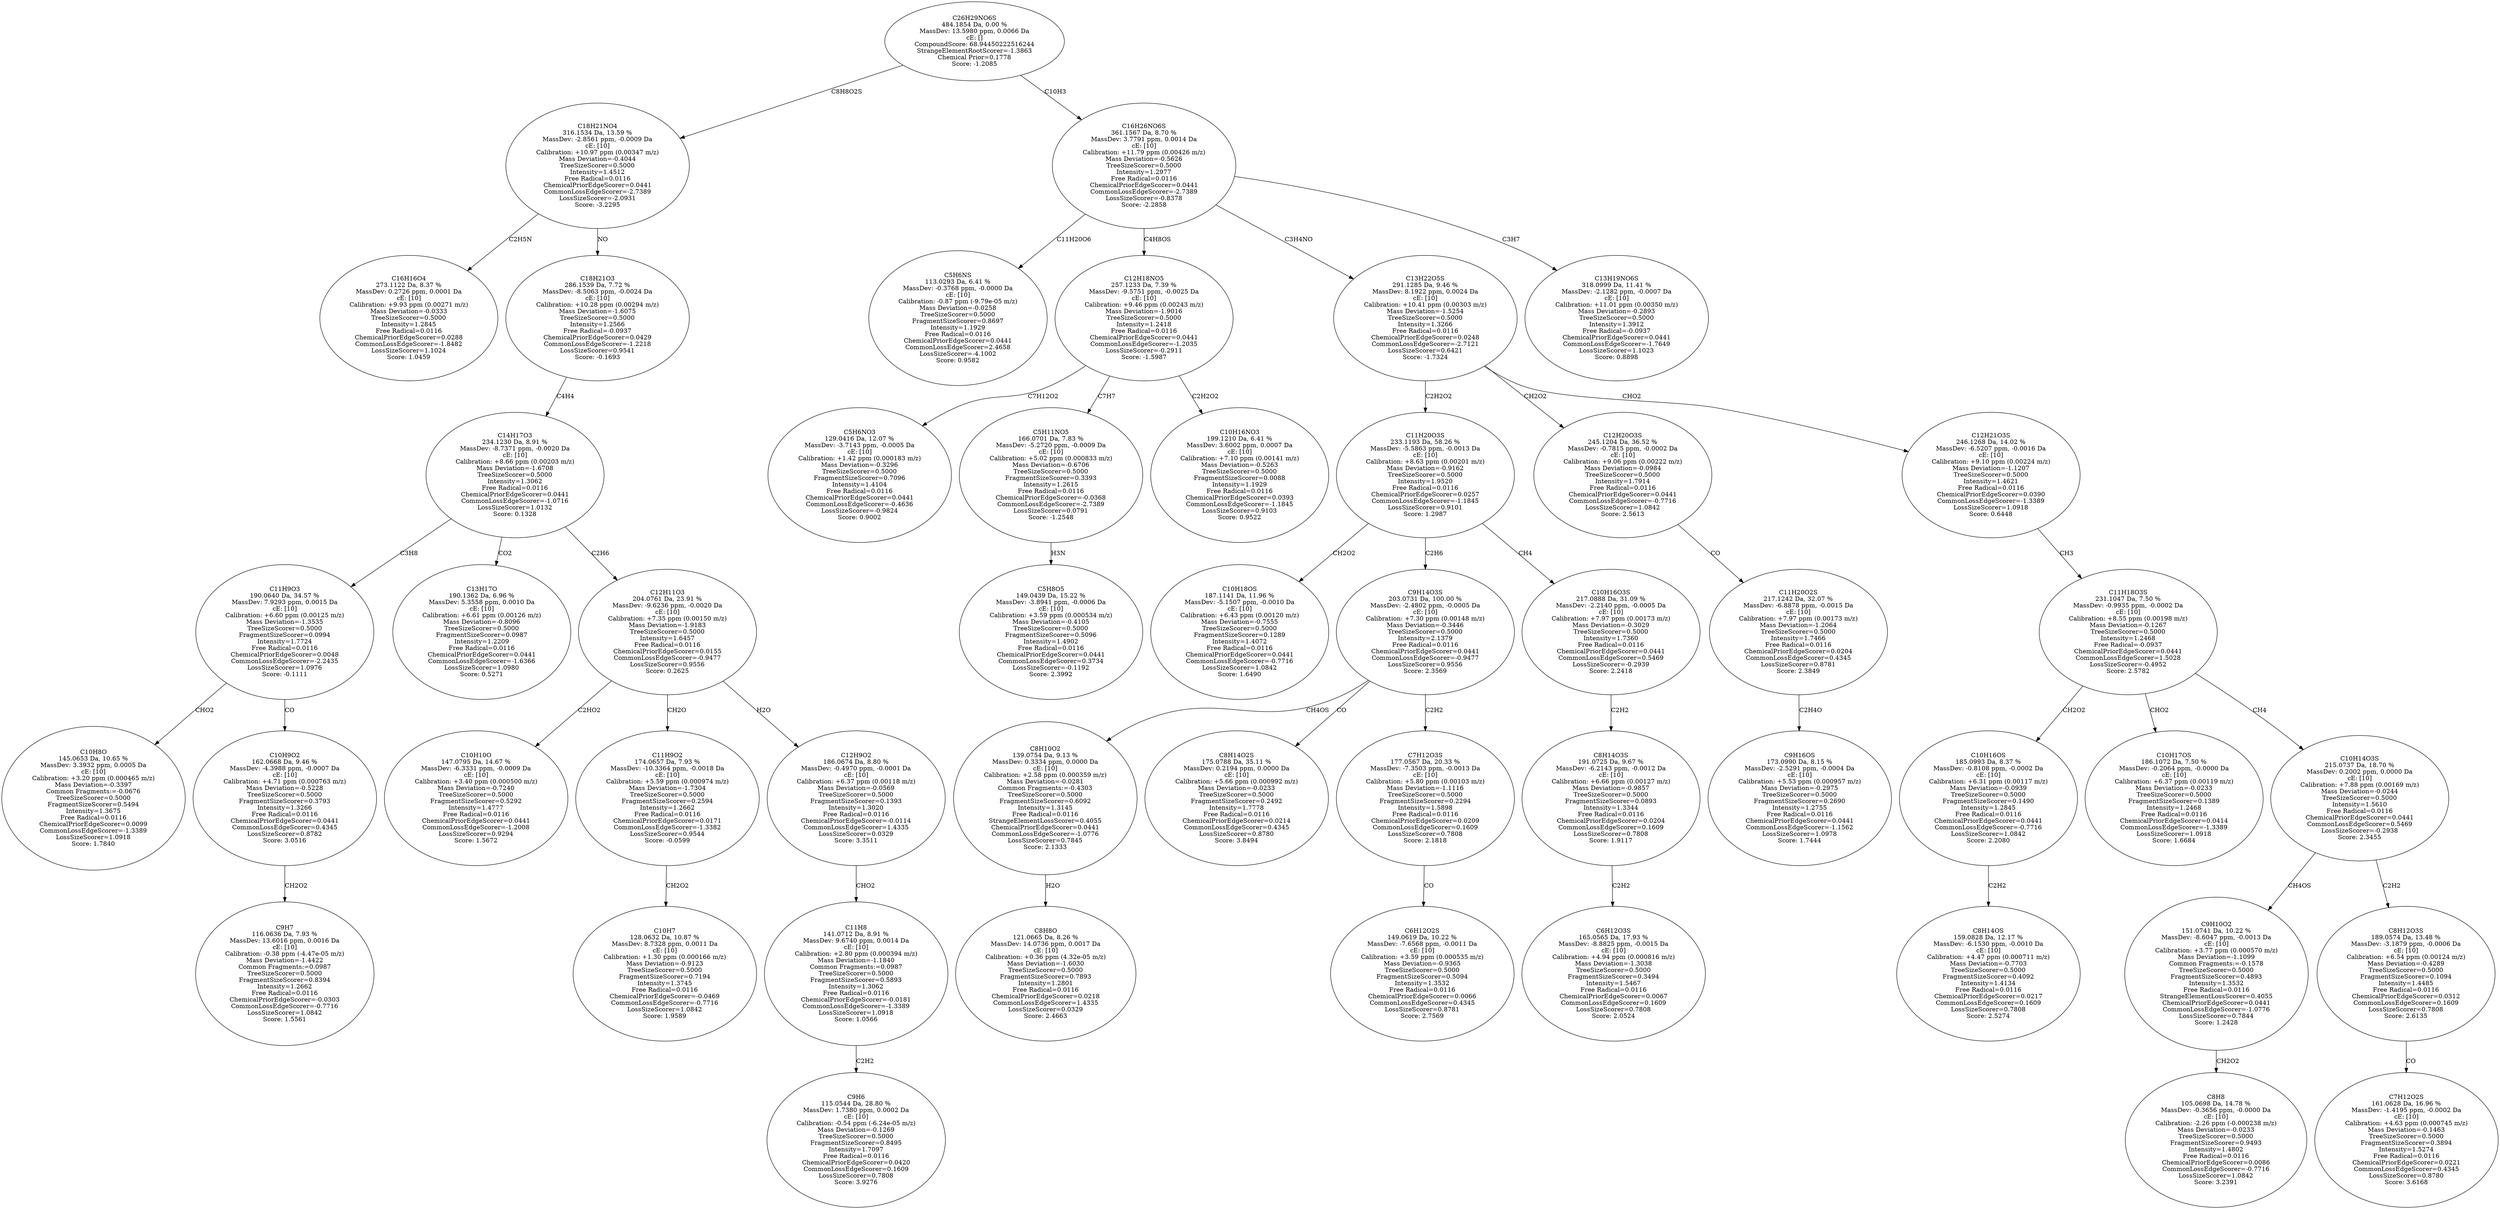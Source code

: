 strict digraph {
v1 [label="C16H16O4\n273.1122 Da, 8.37 %\nMassDev: 0.2726 ppm, 0.0001 Da\ncE: [10]\nCalibration: +9.93 ppm (0.00271 m/z)\nMass Deviation=-0.0333\nTreeSizeScorer=0.5000\nIntensity=1.2845\nFree Radical=0.0116\nChemicalPriorEdgeScorer=0.0288\nCommonLossEdgeScorer=-1.8482\nLossSizeScorer=1.1024\nScore: 1.0459"];
v2 [label="C10H8O\n145.0653 Da, 10.65 %\nMassDev: 3.3932 ppm, 0.0005 Da\ncE: [10]\nCalibration: +3.20 ppm (0.000465 m/z)\nMass Deviation=-0.3397\nCommon Fragments:=-0.0676\nTreeSizeScorer=0.5000\nFragmentSizeScorer=0.5494\nIntensity=1.3675\nFree Radical=0.0116\nChemicalPriorEdgeScorer=0.0099\nCommonLossEdgeScorer=-1.3389\nLossSizeScorer=1.0918\nScore: 1.7840"];
v3 [label="C9H7\n116.0636 Da, 7.93 %\nMassDev: 13.6016 ppm, 0.0016 Da\ncE: [10]\nCalibration: -0.38 ppm (-4.47e-05 m/z)\nMass Deviation=-1.4422\nCommon Fragments:=0.0987\nTreeSizeScorer=0.5000\nFragmentSizeScorer=0.8394\nIntensity=1.2662\nFree Radical=0.0116\nChemicalPriorEdgeScorer=-0.0303\nCommonLossEdgeScorer=-0.7716\nLossSizeScorer=1.0842\nScore: 1.5561"];
v4 [label="C10H9O2\n162.0668 Da, 9.46 %\nMassDev: -4.3988 ppm, -0.0007 Da\ncE: [10]\nCalibration: +4.71 ppm (0.000763 m/z)\nMass Deviation=-0.5228\nTreeSizeScorer=0.5000\nFragmentSizeScorer=0.3793\nIntensity=1.3266\nFree Radical=0.0116\nChemicalPriorEdgeScorer=0.0441\nCommonLossEdgeScorer=0.4345\nLossSizeScorer=0.8782\nScore: 3.0516"];
v5 [label="C11H9O3\n190.0640 Da, 34.57 %\nMassDev: 7.9293 ppm, 0.0015 Da\ncE: [10]\nCalibration: +6.60 ppm (0.00125 m/z)\nMass Deviation=-1.3535\nTreeSizeScorer=0.5000\nFragmentSizeScorer=0.0994\nIntensity=1.7724\nFree Radical=0.0116\nChemicalPriorEdgeScorer=0.0048\nCommonLossEdgeScorer=-2.2435\nLossSizeScorer=1.0976\nScore: -0.1111"];
v6 [label="C13H17O\n190.1362 Da, 6.96 %\nMassDev: 5.3558 ppm, 0.0010 Da\ncE: [10]\nCalibration: +6.61 ppm (0.00126 m/z)\nMass Deviation=-0.8096\nTreeSizeScorer=0.5000\nFragmentSizeScorer=0.0987\nIntensity=1.2209\nFree Radical=0.0116\nChemicalPriorEdgeScorer=0.0441\nCommonLossEdgeScorer=-1.6366\nLossSizeScorer=1.0980\nScore: 0.5271"];
v7 [label="C10H10O\n147.0795 Da, 14.67 %\nMassDev: -6.3331 ppm, -0.0009 Da\ncE: [10]\nCalibration: +3.40 ppm (0.000500 m/z)\nMass Deviation=-0.7240\nTreeSizeScorer=0.5000\nFragmentSizeScorer=0.5292\nIntensity=1.4777\nFree Radical=0.0116\nChemicalPriorEdgeScorer=0.0441\nCommonLossEdgeScorer=-1.2008\nLossSizeScorer=0.9294\nScore: 1.5672"];
v8 [label="C10H7\n128.0632 Da, 10.87 %\nMassDev: 8.7328 ppm, 0.0011 Da\ncE: [10]\nCalibration: +1.30 ppm (0.000166 m/z)\nMass Deviation=-0.9123\nTreeSizeScorer=0.5000\nFragmentSizeScorer=0.7194\nIntensity=1.3745\nFree Radical=0.0116\nChemicalPriorEdgeScorer=-0.0469\nCommonLossEdgeScorer=-0.7716\nLossSizeScorer=1.0842\nScore: 1.9589"];
v9 [label="C11H9O2\n174.0657 Da, 7.93 %\nMassDev: -10.3364 ppm, -0.0018 Da\ncE: [10]\nCalibration: +5.59 ppm (0.000974 m/z)\nMass Deviation=-1.7304\nTreeSizeScorer=0.5000\nFragmentSizeScorer=0.2594\nIntensity=1.2662\nFree Radical=0.0116\nChemicalPriorEdgeScorer=0.0171\nCommonLossEdgeScorer=-1.3382\nLossSizeScorer=0.9544\nScore: -0.0599"];
v10 [label="C9H6\n115.0544 Da, 28.80 %\nMassDev: 1.7380 ppm, 0.0002 Da\ncE: [10]\nCalibration: -0.54 ppm (-6.24e-05 m/z)\nMass Deviation=-0.1269\nTreeSizeScorer=0.5000\nFragmentSizeScorer=0.8495\nIntensity=1.7097\nFree Radical=0.0116\nChemicalPriorEdgeScorer=0.0420\nCommonLossEdgeScorer=0.1609\nLossSizeScorer=0.7808\nScore: 3.9276"];
v11 [label="C11H8\n141.0712 Da, 8.91 %\nMassDev: 9.6740 ppm, 0.0014 Da\ncE: [10]\nCalibration: +2.80 ppm (0.000394 m/z)\nMass Deviation=-1.1840\nCommon Fragments:=0.0987\nTreeSizeScorer=0.5000\nFragmentSizeScorer=0.5893\nIntensity=1.3062\nFree Radical=0.0116\nChemicalPriorEdgeScorer=-0.0181\nCommonLossEdgeScorer=-1.3389\nLossSizeScorer=1.0918\nScore: 1.0566"];
v12 [label="C12H9O2\n186.0674 Da, 8.80 %\nMassDev: -0.4970 ppm, -0.0001 Da\ncE: [10]\nCalibration: +6.37 ppm (0.00118 m/z)\nMass Deviation=-0.0569\nTreeSizeScorer=0.5000\nFragmentSizeScorer=0.1393\nIntensity=1.3020\nFree Radical=0.0116\nChemicalPriorEdgeScorer=-0.0114\nCommonLossEdgeScorer=1.4335\nLossSizeScorer=0.0329\nScore: 3.3511"];
v13 [label="C12H11O3\n204.0761 Da, 23.91 %\nMassDev: -9.6236 ppm, -0.0020 Da\ncE: [10]\nCalibration: +7.35 ppm (0.00150 m/z)\nMass Deviation=-1.9183\nTreeSizeScorer=0.5000\nIntensity=1.6457\nFree Radical=0.0116\nChemicalPriorEdgeScorer=0.0155\nCommonLossEdgeScorer=-0.9477\nLossSizeScorer=0.9556\nScore: 0.2625"];
v14 [label="C14H17O3\n234.1230 Da, 8.91 %\nMassDev: -8.7371 ppm, -0.0020 Da\ncE: [10]\nCalibration: +8.66 ppm (0.00203 m/z)\nMass Deviation=-1.6708\nTreeSizeScorer=0.5000\nIntensity=1.3062\nFree Radical=0.0116\nChemicalPriorEdgeScorer=0.0441\nCommonLossEdgeScorer=-1.0716\nLossSizeScorer=1.0132\nScore: 0.1328"];
v15 [label="C18H21O3\n286.1539 Da, 7.72 %\nMassDev: -8.5063 ppm, -0.0024 Da\ncE: [10]\nCalibration: +10.28 ppm (0.00294 m/z)\nMass Deviation=-1.6075\nTreeSizeScorer=0.5000\nIntensity=1.2566\nFree Radical=-0.0937\nChemicalPriorEdgeScorer=0.0429\nCommonLossEdgeScorer=-1.2218\nLossSizeScorer=0.9541\nScore: -0.1693"];
v16 [label="C18H21NO4\n316.1534 Da, 13.59 %\nMassDev: -2.8561 ppm, -0.0009 Da\ncE: [10]\nCalibration: +10.97 ppm (0.00347 m/z)\nMass Deviation=-0.4044\nTreeSizeScorer=0.5000\nIntensity=1.4512\nFree Radical=0.0116\nChemicalPriorEdgeScorer=0.0441\nCommonLossEdgeScorer=-2.7389\nLossSizeScorer=-2.0931\nScore: -3.2295"];
v17 [label="C5H6NS\n113.0293 Da, 6.41 %\nMassDev: -0.3768 ppm, -0.0000 Da\ncE: [10]\nCalibration: -0.87 ppm (-9.79e-05 m/z)\nMass Deviation=-0.0258\nTreeSizeScorer=0.5000\nFragmentSizeScorer=0.8697\nIntensity=1.1929\nFree Radical=0.0116\nChemicalPriorEdgeScorer=0.0441\nCommonLossEdgeScorer=2.4658\nLossSizeScorer=-4.1002\nScore: 0.9582"];
v18 [label="C5H6NO3\n129.0416 Da, 12.07 %\nMassDev: -3.7143 ppm, -0.0005 Da\ncE: [10]\nCalibration: +1.42 ppm (0.000183 m/z)\nMass Deviation=-0.3296\nTreeSizeScorer=0.5000\nFragmentSizeScorer=0.7096\nIntensity=1.4104\nFree Radical=0.0116\nChemicalPriorEdgeScorer=0.0441\nCommonLossEdgeScorer=-0.4636\nLossSizeScorer=-0.9824\nScore: 0.9002"];
v19 [label="C5H8O5\n149.0439 Da, 15.22 %\nMassDev: -3.8941 ppm, -0.0006 Da\ncE: [10]\nCalibration: +3.59 ppm (0.000534 m/z)\nMass Deviation=-0.4105\nTreeSizeScorer=0.5000\nFragmentSizeScorer=0.5096\nIntensity=1.4902\nFree Radical=0.0116\nChemicalPriorEdgeScorer=0.0441\nCommonLossEdgeScorer=0.3734\nLossSizeScorer=-0.1192\nScore: 2.3992"];
v20 [label="C5H11NO5\n166.0701 Da, 7.83 %\nMassDev: -5.2720 ppm, -0.0009 Da\ncE: [10]\nCalibration: +5.02 ppm (0.000833 m/z)\nMass Deviation=-0.6706\nTreeSizeScorer=0.5000\nFragmentSizeScorer=0.3393\nIntensity=1.2615\nFree Radical=0.0116\nChemicalPriorEdgeScorer=-0.0368\nCommonLossEdgeScorer=-2.7389\nLossSizeScorer=0.0791\nScore: -1.2548"];
v21 [label="C10H16NO3\n199.1210 Da, 6.41 %\nMassDev: 3.6002 ppm, 0.0007 Da\ncE: [10]\nCalibration: +7.10 ppm (0.00141 m/z)\nMass Deviation=-0.5263\nTreeSizeScorer=0.5000\nFragmentSizeScorer=0.0088\nIntensity=1.1929\nFree Radical=0.0116\nChemicalPriorEdgeScorer=0.0393\nCommonLossEdgeScorer=-1.1845\nLossSizeScorer=0.9103\nScore: 0.9522"];
v22 [label="C12H18NO5\n257.1233 Da, 7.39 %\nMassDev: -9.5751 ppm, -0.0025 Da\ncE: [10]\nCalibration: +9.46 ppm (0.00243 m/z)\nMass Deviation=-1.9016\nTreeSizeScorer=0.5000\nIntensity=1.2418\nFree Radical=0.0116\nChemicalPriorEdgeScorer=0.0441\nCommonLossEdgeScorer=-1.2035\nLossSizeScorer=-0.2911\nScore: -1.5987"];
v23 [label="C10H18OS\n187.1141 Da, 11.96 %\nMassDev: -5.1507 ppm, -0.0010 Da\ncE: [10]\nCalibration: +6.43 ppm (0.00120 m/z)\nMass Deviation=-0.7555\nTreeSizeScorer=0.5000\nFragmentSizeScorer=0.1289\nIntensity=1.4072\nFree Radical=0.0116\nChemicalPriorEdgeScorer=0.0441\nCommonLossEdgeScorer=-0.7716\nLossSizeScorer=1.0842\nScore: 1.6490"];
v24 [label="C8H8O\n121.0665 Da, 8.26 %\nMassDev: 14.0736 ppm, 0.0017 Da\ncE: [10]\nCalibration: +0.36 ppm (4.32e-05 m/z)\nMass Deviation=-1.6030\nTreeSizeScorer=0.5000\nFragmentSizeScorer=0.7893\nIntensity=1.2801\nFree Radical=0.0116\nChemicalPriorEdgeScorer=0.0218\nCommonLossEdgeScorer=1.4335\nLossSizeScorer=0.0329\nScore: 2.4663"];
v25 [label="C8H10O2\n139.0754 Da, 9.13 %\nMassDev: 0.3334 ppm, 0.0000 Da\ncE: [10]\nCalibration: +2.58 ppm (0.000359 m/z)\nMass Deviation=-0.0281\nCommon Fragments:=-0.4303\nTreeSizeScorer=0.5000\nFragmentSizeScorer=0.6092\nIntensity=1.3145\nFree Radical=0.0116\nStrangeElementLossScorer=0.4055\nChemicalPriorEdgeScorer=0.0441\nCommonLossEdgeScorer=-1.0776\nLossSizeScorer=0.7845\nScore: 2.1333"];
v26 [label="C8H14O2S\n175.0788 Da, 35.11 %\nMassDev: 0.2194 ppm, 0.0000 Da\ncE: [10]\nCalibration: +5.66 ppm (0.000992 m/z)\nMass Deviation=-0.0233\nTreeSizeScorer=0.5000\nFragmentSizeScorer=0.2492\nIntensity=1.7778\nFree Radical=0.0116\nChemicalPriorEdgeScorer=0.0214\nCommonLossEdgeScorer=0.4345\nLossSizeScorer=0.8780\nScore: 3.8494"];
v27 [label="C6H12O2S\n149.0619 Da, 10.22 %\nMassDev: -7.6568 ppm, -0.0011 Da\ncE: [10]\nCalibration: +3.59 ppm (0.000535 m/z)\nMass Deviation=-0.9365\nTreeSizeScorer=0.5000\nFragmentSizeScorer=0.5094\nIntensity=1.3532\nFree Radical=0.0116\nChemicalPriorEdgeScorer=0.0066\nCommonLossEdgeScorer=0.4345\nLossSizeScorer=0.8781\nScore: 2.7569"];
v28 [label="C7H12O3S\n177.0567 Da, 20.33 %\nMassDev: -7.3503 ppm, -0.0013 Da\ncE: [10]\nCalibration: +5.80 ppm (0.00103 m/z)\nMass Deviation=-1.1116\nTreeSizeScorer=0.5000\nFragmentSizeScorer=0.2294\nIntensity=1.5898\nFree Radical=0.0116\nChemicalPriorEdgeScorer=0.0209\nCommonLossEdgeScorer=0.1609\nLossSizeScorer=0.7808\nScore: 2.1818"];
v29 [label="C9H14O3S\n203.0731 Da, 100.00 %\nMassDev: -2.4802 ppm, -0.0005 Da\ncE: [10]\nCalibration: +7.30 ppm (0.00148 m/z)\nMass Deviation=-0.3446\nTreeSizeScorer=0.5000\nIntensity=2.1379\nFree Radical=0.0116\nChemicalPriorEdgeScorer=0.0441\nCommonLossEdgeScorer=-0.9477\nLossSizeScorer=0.9556\nScore: 2.3569"];
v30 [label="C6H12O3S\n165.0565 Da, 17.93 %\nMassDev: -8.8825 ppm, -0.0015 Da\ncE: [10]\nCalibration: +4.94 ppm (0.000816 m/z)\nMass Deviation=-1.3038\nTreeSizeScorer=0.5000\nFragmentSizeScorer=0.3494\nIntensity=1.5467\nFree Radical=0.0116\nChemicalPriorEdgeScorer=0.0067\nCommonLossEdgeScorer=0.1609\nLossSizeScorer=0.7808\nScore: 2.0524"];
v31 [label="C8H14O3S\n191.0725 Da, 9.67 %\nMassDev: -6.2143 ppm, -0.0012 Da\ncE: [10]\nCalibration: +6.66 ppm (0.00127 m/z)\nMass Deviation=-0.9857\nTreeSizeScorer=0.5000\nFragmentSizeScorer=0.0893\nIntensity=1.3344\nFree Radical=0.0116\nChemicalPriorEdgeScorer=0.0204\nCommonLossEdgeScorer=0.1609\nLossSizeScorer=0.7808\nScore: 1.9117"];
v32 [label="C10H16O3S\n217.0888 Da, 31.09 %\nMassDev: -2.2140 ppm, -0.0005 Da\ncE: [10]\nCalibration: +7.97 ppm (0.00173 m/z)\nMass Deviation=-0.3029\nTreeSizeScorer=0.5000\nIntensity=1.7360\nFree Radical=0.0116\nChemicalPriorEdgeScorer=0.0441\nCommonLossEdgeScorer=0.5469\nLossSizeScorer=-0.2939\nScore: 2.2418"];
v33 [label="C11H20O3S\n233.1193 Da, 58.26 %\nMassDev: -5.5863 ppm, -0.0013 Da\ncE: [10]\nCalibration: +8.63 ppm (0.00201 m/z)\nMass Deviation=-0.9162\nTreeSizeScorer=0.5000\nIntensity=1.9520\nFree Radical=0.0116\nChemicalPriorEdgeScorer=0.0257\nCommonLossEdgeScorer=-1.1845\nLossSizeScorer=0.9101\nScore: 1.2987"];
v34 [label="C9H16OS\n173.0990 Da, 8.15 %\nMassDev: -2.5291 ppm, -0.0004 Da\ncE: [10]\nCalibration: +5.53 ppm (0.000957 m/z)\nMass Deviation=-0.2975\nTreeSizeScorer=0.5000\nFragmentSizeScorer=0.2690\nIntensity=1.2755\nFree Radical=0.0116\nChemicalPriorEdgeScorer=0.0441\nCommonLossEdgeScorer=-1.1562\nLossSizeScorer=1.0978\nScore: 1.7444"];
v35 [label="C11H20O2S\n217.1242 Da, 32.07 %\nMassDev: -6.8878 ppm, -0.0015 Da\ncE: [10]\nCalibration: +7.97 ppm (0.00173 m/z)\nMass Deviation=-1.2064\nTreeSizeScorer=0.5000\nIntensity=1.7466\nFree Radical=0.0116\nChemicalPriorEdgeScorer=0.0204\nCommonLossEdgeScorer=0.4345\nLossSizeScorer=0.8781\nScore: 2.3849"];
v36 [label="C12H20O3S\n245.1204 Da, 36.52 %\nMassDev: -0.7815 ppm, -0.0002 Da\ncE: [10]\nCalibration: +9.06 ppm (0.00222 m/z)\nMass Deviation=-0.0984\nTreeSizeScorer=0.5000\nIntensity=1.7914\nFree Radical=0.0116\nChemicalPriorEdgeScorer=0.0441\nCommonLossEdgeScorer=-0.7716\nLossSizeScorer=1.0842\nScore: 2.5613"];
v37 [label="C8H14OS\n159.0828 Da, 12.17 %\nMassDev: -6.1530 ppm, -0.0010 Da\ncE: [10]\nCalibration: +4.47 ppm (0.000711 m/z)\nMass Deviation=-0.7703\nTreeSizeScorer=0.5000\nFragmentSizeScorer=0.4092\nIntensity=1.4134\nFree Radical=0.0116\nChemicalPriorEdgeScorer=0.0217\nCommonLossEdgeScorer=0.1609\nLossSizeScorer=0.7808\nScore: 2.5274"];
v38 [label="C10H16OS\n185.0993 Da, 8.37 %\nMassDev: -0.8108 ppm, -0.0002 Da\ncE: [10]\nCalibration: +6.31 ppm (0.00117 m/z)\nMass Deviation=-0.0939\nTreeSizeScorer=0.5000\nFragmentSizeScorer=0.1490\nIntensity=1.2845\nFree Radical=0.0116\nChemicalPriorEdgeScorer=0.0441\nCommonLossEdgeScorer=-0.7716\nLossSizeScorer=1.0842\nScore: 2.2080"];
v39 [label="C10H17OS\n186.1072 Da, 7.50 %\nMassDev: -0.2064 ppm, -0.0000 Da\ncE: [10]\nCalibration: +6.37 ppm (0.00119 m/z)\nMass Deviation=-0.0233\nTreeSizeScorer=0.5000\nFragmentSizeScorer=0.1389\nIntensity=1.2468\nFree Radical=0.0116\nChemicalPriorEdgeScorer=0.0414\nCommonLossEdgeScorer=-1.3389\nLossSizeScorer=1.0918\nScore: 1.6684"];
v40 [label="C8H8\n105.0698 Da, 14.78 %\nMassDev: -0.3656 ppm, -0.0000 Da\ncE: [10]\nCalibration: -2.26 ppm (-0.000238 m/z)\nMass Deviation=-0.0233\nTreeSizeScorer=0.5000\nFragmentSizeScorer=0.9493\nIntensity=1.4802\nFree Radical=0.0116\nChemicalPriorEdgeScorer=0.0086\nCommonLossEdgeScorer=-0.7716\nLossSizeScorer=1.0842\nScore: 3.2391"];
v41 [label="C9H10O2\n151.0741 Da, 10.22 %\nMassDev: -8.6047 ppm, -0.0013 Da\ncE: [10]\nCalibration: +3.77 ppm (0.000570 m/z)\nMass Deviation=-1.1099\nCommon Fragments:=-0.1578\nTreeSizeScorer=0.5000\nFragmentSizeScorer=0.4893\nIntensity=1.3532\nFree Radical=0.0116\nStrangeElementLossScorer=0.4055\nChemicalPriorEdgeScorer=0.0441\nCommonLossEdgeScorer=-1.0776\nLossSizeScorer=0.7844\nScore: 1.2428"];
v42 [label="C7H12O2S\n161.0628 Da, 16.96 %\nMassDev: -1.4195 ppm, -0.0002 Da\ncE: [10]\nCalibration: +4.63 ppm (0.000745 m/z)\nMass Deviation=-0.1463\nTreeSizeScorer=0.5000\nFragmentSizeScorer=0.3894\nIntensity=1.5274\nFree Radical=0.0116\nChemicalPriorEdgeScorer=0.0221\nCommonLossEdgeScorer=0.4345\nLossSizeScorer=0.8780\nScore: 3.6168"];
v43 [label="C8H12O3S\n189.0574 Da, 13.48 %\nMassDev: -3.1879 ppm, -0.0006 Da\ncE: [10]\nCalibration: +6.54 ppm (0.00124 m/z)\nMass Deviation=-0.4289\nTreeSizeScorer=0.5000\nFragmentSizeScorer=0.1094\nIntensity=1.4485\nFree Radical=0.0116\nChemicalPriorEdgeScorer=0.0312\nCommonLossEdgeScorer=0.1609\nLossSizeScorer=0.7808\nScore: 2.6135"];
v44 [label="C10H14O3S\n215.0737 Da, 18.70 %\nMassDev: 0.2002 ppm, 0.0000 Da\ncE: [10]\nCalibration: +7.88 ppm (0.00169 m/z)\nMass Deviation=-0.0244\nTreeSizeScorer=0.5000\nIntensity=1.5610\nFree Radical=0.0116\nChemicalPriorEdgeScorer=0.0441\nCommonLossEdgeScorer=0.5469\nLossSizeScorer=-0.2938\nScore: 2.3455"];
v45 [label="C11H18O3S\n231.1047 Da, 7.50 %\nMassDev: -0.9935 ppm, -0.0002 Da\ncE: [10]\nCalibration: +8.55 ppm (0.00198 m/z)\nMass Deviation=-0.1267\nTreeSizeScorer=0.5000\nIntensity=1.2468\nFree Radical=-0.0937\nChemicalPriorEdgeScorer=0.0441\nCommonLossEdgeScorer=1.5028\nLossSizeScorer=-0.4952\nScore: 2.5782"];
v46 [label="C12H21O3S\n246.1268 Da, 14.02 %\nMassDev: -6.5207 ppm, -0.0016 Da\ncE: [10]\nCalibration: +9.10 ppm (0.00224 m/z)\nMass Deviation=-1.1207\nTreeSizeScorer=0.5000\nIntensity=1.4621\nFree Radical=0.0116\nChemicalPriorEdgeScorer=0.0390\nCommonLossEdgeScorer=-1.3389\nLossSizeScorer=1.0918\nScore: 0.6448"];
v47 [label="C13H22O5S\n291.1285 Da, 9.46 %\nMassDev: 8.1922 ppm, 0.0024 Da\ncE: [10]\nCalibration: +10.41 ppm (0.00303 m/z)\nMass Deviation=-1.5254\nTreeSizeScorer=0.5000\nIntensity=1.3266\nFree Radical=0.0116\nChemicalPriorEdgeScorer=0.0248\nCommonLossEdgeScorer=-2.7121\nLossSizeScorer=0.6421\nScore: -1.7324"];
v48 [label="C13H19NO6S\n318.0999 Da, 11.41 %\nMassDev: -2.1282 ppm, -0.0007 Da\ncE: [10]\nCalibration: +11.01 ppm (0.00350 m/z)\nMass Deviation=-0.2893\nTreeSizeScorer=0.5000\nIntensity=1.3912\nFree Radical=-0.0937\nChemicalPriorEdgeScorer=0.0441\nCommonLossEdgeScorer=-1.7649\nLossSizeScorer=1.1023\nScore: 0.8898"];
v49 [label="C16H26NO6S\n361.1567 Da, 8.70 %\nMassDev: 3.7791 ppm, 0.0014 Da\ncE: [10]\nCalibration: +11.79 ppm (0.00426 m/z)\nMass Deviation=-0.5626\nTreeSizeScorer=0.5000\nIntensity=1.2977\nFree Radical=0.0116\nChemicalPriorEdgeScorer=0.0441\nCommonLossEdgeScorer=-2.7389\nLossSizeScorer=-0.8378\nScore: -2.2858"];
v50 [label="C26H29NO6S\n484.1854 Da, 0.00 %\nMassDev: 13.5980 ppm, 0.0066 Da\ncE: []\nCompoundScore: 68.94450222516244\nStrangeElementRootScorer=-1.3863\nChemical Prior=0.1778\nScore: -1.2085"];
v16 -> v1 [label="C2H5N"];
v5 -> v2 [label="CHO2"];
v4 -> v3 [label="CH2O2"];
v5 -> v4 [label="CO"];
v14 -> v5 [label="C3H8"];
v14 -> v6 [label="CO2"];
v13 -> v7 [label="C2HO2"];
v9 -> v8 [label="CH2O2"];
v13 -> v9 [label="CH2O"];
v11 -> v10 [label="C2H2"];
v12 -> v11 [label="CHO2"];
v13 -> v12 [label="H2O"];
v14 -> v13 [label="C2H6"];
v15 -> v14 [label="C4H4"];
v16 -> v15 [label="NO"];
v50 -> v16 [label="C8H8O2S"];
v49 -> v17 [label="C11H20O6"];
v22 -> v18 [label="C7H12O2"];
v20 -> v19 [label="H3N"];
v22 -> v20 [label="C7H7"];
v22 -> v21 [label="C2H2O2"];
v49 -> v22 [label="C4H8OS"];
v33 -> v23 [label="CH2O2"];
v25 -> v24 [label="H2O"];
v29 -> v25 [label="CH4OS"];
v29 -> v26 [label="CO"];
v28 -> v27 [label="CO"];
v29 -> v28 [label="C2H2"];
v33 -> v29 [label="C2H6"];
v31 -> v30 [label="C2H2"];
v32 -> v31 [label="C2H2"];
v33 -> v32 [label="CH4"];
v47 -> v33 [label="C2H2O2"];
v35 -> v34 [label="C2H4O"];
v36 -> v35 [label="CO"];
v47 -> v36 [label="CH2O2"];
v38 -> v37 [label="C2H2"];
v45 -> v38 [label="CH2O2"];
v45 -> v39 [label="CHO2"];
v41 -> v40 [label="CH2O2"];
v44 -> v41 [label="CH4OS"];
v43 -> v42 [label="CO"];
v44 -> v43 [label="C2H2"];
v45 -> v44 [label="CH4"];
v46 -> v45 [label="CH3"];
v47 -> v46 [label="CHO2"];
v49 -> v47 [label="C3H4NO"];
v49 -> v48 [label="C3H7"];
v50 -> v49 [label="C10H3"];
}